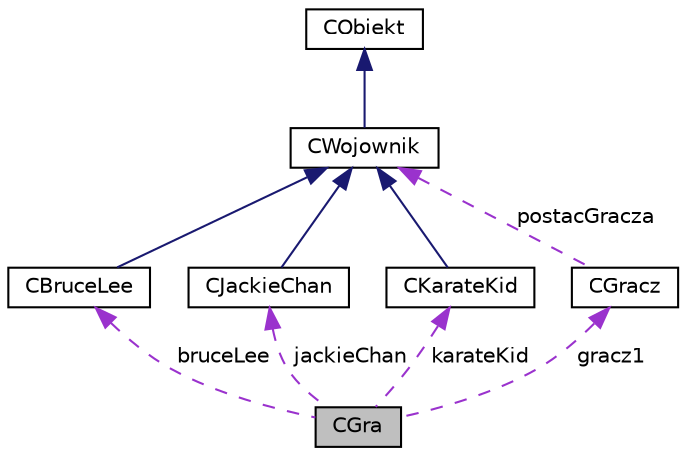 digraph "CGra"
{
 // LATEX_PDF_SIZE
  edge [fontname="Helvetica",fontsize="10",labelfontname="Helvetica",labelfontsize="10"];
  node [fontname="Helvetica",fontsize="10",shape=record];
  Node1 [label="CGra",height=0.2,width=0.4,color="black", fillcolor="grey75", style="filled", fontcolor="black",tooltip=" "];
  Node2 -> Node1 [dir="back",color="darkorchid3",fontsize="10",style="dashed",label=" bruceLee" ,fontname="Helvetica"];
  Node2 [label="CBruceLee",height=0.2,width=0.4,color="black", fillcolor="white", style="filled",URL="$class_c_bruce_lee.html",tooltip=" "];
  Node3 -> Node2 [dir="back",color="midnightblue",fontsize="10",style="solid",fontname="Helvetica"];
  Node3 [label="CWojownik",height=0.2,width=0.4,color="black", fillcolor="white", style="filled",URL="$class_c_wojownik.html",tooltip=" "];
  Node4 -> Node3 [dir="back",color="midnightblue",fontsize="10",style="solid",fontname="Helvetica"];
  Node4 [label="CObiekt",height=0.2,width=0.4,color="black", fillcolor="white", style="filled",URL="$class_c_obiekt.html",tooltip=" "];
  Node5 -> Node1 [dir="back",color="darkorchid3",fontsize="10",style="dashed",label=" jackieChan" ,fontname="Helvetica"];
  Node5 [label="CJackieChan",height=0.2,width=0.4,color="black", fillcolor="white", style="filled",URL="$class_c_jackie_chan.html",tooltip=" "];
  Node3 -> Node5 [dir="back",color="midnightblue",fontsize="10",style="solid",fontname="Helvetica"];
  Node6 -> Node1 [dir="back",color="darkorchid3",fontsize="10",style="dashed",label=" karateKid" ,fontname="Helvetica"];
  Node6 [label="CKarateKid",height=0.2,width=0.4,color="black", fillcolor="white", style="filled",URL="$class_c_karate_kid.html",tooltip=" "];
  Node3 -> Node6 [dir="back",color="midnightblue",fontsize="10",style="solid",fontname="Helvetica"];
  Node7 -> Node1 [dir="back",color="darkorchid3",fontsize="10",style="dashed",label=" gracz1" ,fontname="Helvetica"];
  Node7 [label="CGracz",height=0.2,width=0.4,color="black", fillcolor="white", style="filled",URL="$class_c_gracz.html",tooltip=" "];
  Node3 -> Node7 [dir="back",color="darkorchid3",fontsize="10",style="dashed",label=" postacGracza" ,fontname="Helvetica"];
}
